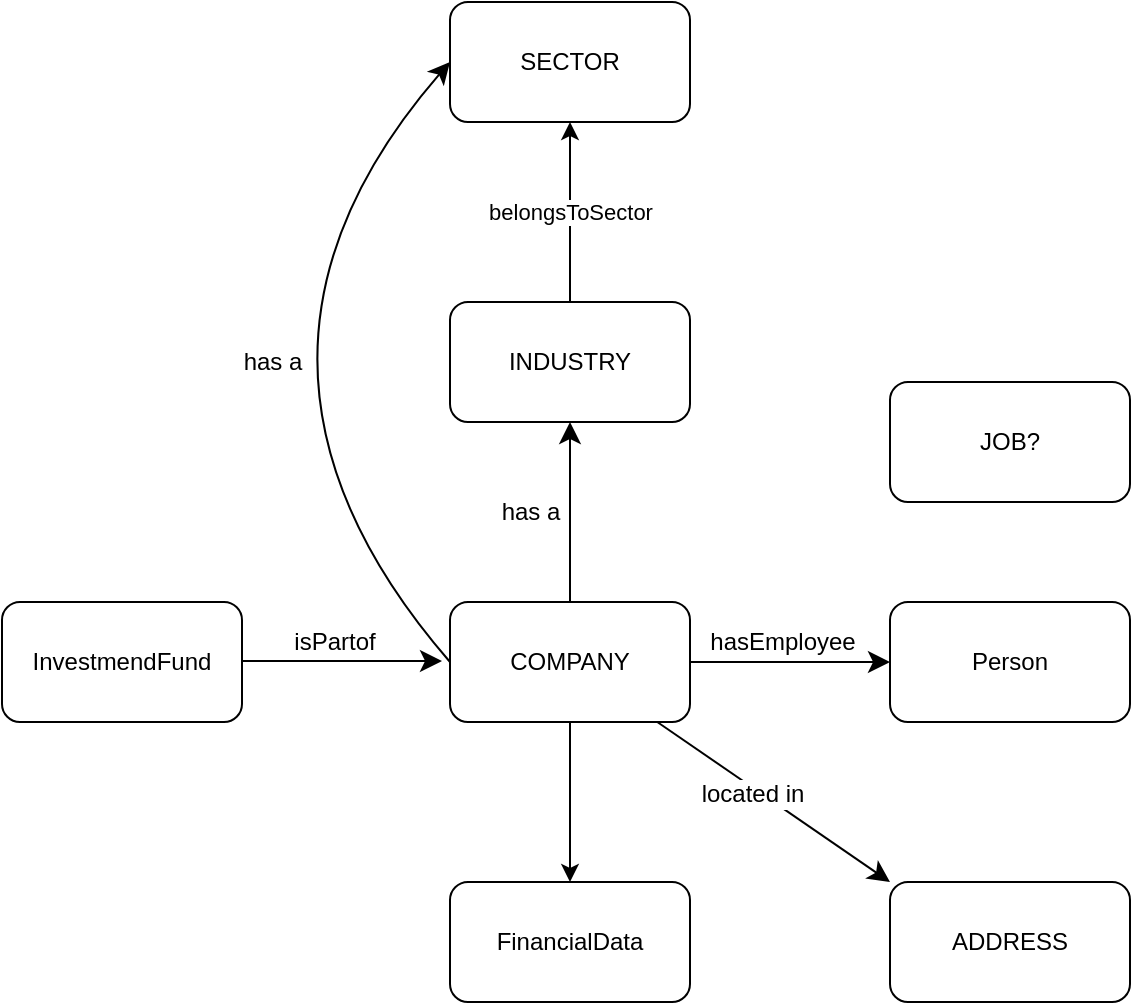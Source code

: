 <mxfile version="24.2.0" type="device">
  <diagram name="Seite-1" id="hUYF5aSd3cpWdoB7X-0e">
    <mxGraphModel dx="794" dy="973" grid="1" gridSize="22" guides="1" tooltips="1" connect="1" arrows="1" fold="1" page="1" pageScale="1" pageWidth="3000" pageHeight="3000" background="none" math="0" shadow="0">
      <root>
        <mxCell id="0" />
        <mxCell id="1" parent="0" />
        <mxCell id="jL7Q_DGKL51akEEEm9NI-15" style="edgeStyle=none;curved=1;rounded=0;orthogonalLoop=1;jettySize=auto;html=1;entryX=0;entryY=0;entryDx=0;entryDy=0;fontSize=12;startSize=8;endSize=8;" parent="1" source="jL7Q_DGKL51akEEEm9NI-2" target="jL7Q_DGKL51akEEEm9NI-13" edge="1">
          <mxGeometry relative="1" as="geometry" />
        </mxCell>
        <mxCell id="jL7Q_DGKL51akEEEm9NI-16" value="located in" style="edgeLabel;html=1;align=center;verticalAlign=middle;resizable=0;points=[];fontSize=12;" parent="jL7Q_DGKL51akEEEm9NI-15" vertex="1" connectable="0">
          <mxGeometry x="-0.017" y="-2" relative="1" as="geometry">
            <mxPoint x="-9" y="-5" as="offset" />
          </mxGeometry>
        </mxCell>
        <mxCell id="jL7Q_DGKL51akEEEm9NI-20" style="edgeStyle=none;curved=1;rounded=0;orthogonalLoop=1;jettySize=auto;html=1;entryX=0.5;entryY=1;entryDx=0;entryDy=0;fontSize=12;startSize=8;endSize=8;" parent="1" source="jL7Q_DGKL51akEEEm9NI-2" target="jL7Q_DGKL51akEEEm9NI-18" edge="1">
          <mxGeometry relative="1" as="geometry" />
        </mxCell>
        <mxCell id="jL7Q_DGKL51akEEEm9NI-22" value="has a" style="edgeLabel;html=1;align=center;verticalAlign=middle;resizable=0;points=[];fontSize=12;" parent="jL7Q_DGKL51akEEEm9NI-20" vertex="1" connectable="0">
          <mxGeometry x="0.004" relative="1" as="geometry">
            <mxPoint x="-20" as="offset" />
          </mxGeometry>
        </mxCell>
        <mxCell id="cFpB28V_D8ZFhYfqeKpF-5" style="edgeStyle=orthogonalEdgeStyle;rounded=0;orthogonalLoop=1;jettySize=auto;html=1;entryX=0.5;entryY=0;entryDx=0;entryDy=0;" parent="1" source="jL7Q_DGKL51akEEEm9NI-2" target="cFpB28V_D8ZFhYfqeKpF-4" edge="1">
          <mxGeometry relative="1" as="geometry" />
        </mxCell>
        <mxCell id="jL7Q_DGKL51akEEEm9NI-2" value="COMPANY" style="rounded=1;whiteSpace=wrap;html=1;" parent="1" vertex="1">
          <mxGeometry x="1126" y="652" width="120" height="60" as="geometry" />
        </mxCell>
        <mxCell id="jL7Q_DGKL51akEEEm9NI-5" value="" style="endArrow=classic;html=1;rounded=0;fontSize=12;startSize=8;endSize=8;curved=1;exitX=1;exitY=0.5;exitDx=0;exitDy=0;entryX=0;entryY=0.5;entryDx=0;entryDy=0;" parent="1" source="jL7Q_DGKL51akEEEm9NI-2" target="jL7Q_DGKL51akEEEm9NI-6" edge="1">
          <mxGeometry width="50" height="50" relative="1" as="geometry">
            <mxPoint x="1366" y="892" as="sourcePoint" />
            <mxPoint x="1336" y="682" as="targetPoint" />
          </mxGeometry>
        </mxCell>
        <mxCell id="jL7Q_DGKL51akEEEm9NI-7" value="hasEmployee" style="edgeLabel;html=1;align=center;verticalAlign=middle;resizable=0;points=[];fontSize=12;" parent="jL7Q_DGKL51akEEEm9NI-5" vertex="1" connectable="0">
          <mxGeometry x="-0.089" y="1" relative="1" as="geometry">
            <mxPoint y="-9" as="offset" />
          </mxGeometry>
        </mxCell>
        <mxCell id="jL7Q_DGKL51akEEEm9NI-6" value="Person" style="rounded=1;whiteSpace=wrap;html=1;" parent="1" vertex="1">
          <mxGeometry x="1346" y="652.0" width="120" height="60" as="geometry" />
        </mxCell>
        <mxCell id="jL7Q_DGKL51akEEEm9NI-13" value="ADDRESS" style="rounded=1;whiteSpace=wrap;html=1;" parent="1" vertex="1">
          <mxGeometry x="1346" y="792" width="120" height="60" as="geometry" />
        </mxCell>
        <mxCell id="eU0pKkIWSHJozhpE7N9M-1" value="belongsToSector" style="edgeStyle=orthogonalEdgeStyle;rounded=0;orthogonalLoop=1;jettySize=auto;html=1;" edge="1" parent="1" source="jL7Q_DGKL51akEEEm9NI-18" target="jL7Q_DGKL51akEEEm9NI-19">
          <mxGeometry relative="1" as="geometry" />
        </mxCell>
        <mxCell id="jL7Q_DGKL51akEEEm9NI-18" value="INDUSTRY" style="rounded=1;whiteSpace=wrap;html=1;" parent="1" vertex="1">
          <mxGeometry x="1126" y="502" width="120" height="60" as="geometry" />
        </mxCell>
        <mxCell id="jL7Q_DGKL51akEEEm9NI-19" value="SECTOR" style="rounded=1;whiteSpace=wrap;html=1;" parent="1" vertex="1">
          <mxGeometry x="1126" y="352" width="120" height="60" as="geometry" />
        </mxCell>
        <mxCell id="jL7Q_DGKL51akEEEm9NI-30" value="" style="curved=1;endArrow=classic;html=1;rounded=0;fontSize=12;startSize=8;endSize=8;entryX=0;entryY=0.5;entryDx=0;entryDy=0;exitX=0;exitY=0.5;exitDx=0;exitDy=0;" parent="1" source="jL7Q_DGKL51akEEEm9NI-2" target="jL7Q_DGKL51akEEEm9NI-19" edge="1">
          <mxGeometry width="50" height="50" relative="1" as="geometry">
            <mxPoint x="1016" y="612" as="sourcePoint" />
            <mxPoint x="1066" y="562" as="targetPoint" />
            <Array as="points">
              <mxPoint x="996" y="532" />
            </Array>
          </mxGeometry>
        </mxCell>
        <mxCell id="jL7Q_DGKL51akEEEm9NI-31" value="has a" style="edgeLabel;html=1;align=center;verticalAlign=middle;resizable=0;points=[];fontSize=12;" parent="jL7Q_DGKL51akEEEm9NI-30" vertex="1" connectable="0">
          <mxGeometry x="0.214" y="-46" relative="1" as="geometry">
            <mxPoint x="-22" y="2" as="offset" />
          </mxGeometry>
        </mxCell>
        <mxCell id="6gmPq90XaNqOsqY7wAAO-1" value="InvestmendFund" style="rounded=1;whiteSpace=wrap;html=1;" parent="1" vertex="1">
          <mxGeometry x="902" y="652" width="120" height="60" as="geometry" />
        </mxCell>
        <mxCell id="gF2HwahHedKyZhC_ycx6-1" value="JOB?" style="rounded=1;whiteSpace=wrap;html=1;" parent="1" vertex="1">
          <mxGeometry x="1346" y="542" width="120" height="60" as="geometry" />
        </mxCell>
        <mxCell id="cFpB28V_D8ZFhYfqeKpF-1" value="" style="endArrow=classic;html=1;rounded=0;fontSize=12;startSize=8;endSize=8;curved=1;exitX=1;exitY=0.5;exitDx=0;exitDy=0;entryX=0;entryY=0.5;entryDx=0;entryDy=0;" parent="1" edge="1">
          <mxGeometry width="50" height="50" relative="1" as="geometry">
            <mxPoint x="1022" y="681.5" as="sourcePoint" />
            <mxPoint x="1122" y="681.5" as="targetPoint" />
          </mxGeometry>
        </mxCell>
        <mxCell id="cFpB28V_D8ZFhYfqeKpF-2" value="isPartof" style="edgeLabel;html=1;align=center;verticalAlign=middle;resizable=0;points=[];fontSize=12;" parent="cFpB28V_D8ZFhYfqeKpF-1" vertex="1" connectable="0">
          <mxGeometry x="-0.089" y="1" relative="1" as="geometry">
            <mxPoint y="-9" as="offset" />
          </mxGeometry>
        </mxCell>
        <mxCell id="cFpB28V_D8ZFhYfqeKpF-4" value="FinancialData" style="rounded=1;whiteSpace=wrap;html=1;" parent="1" vertex="1">
          <mxGeometry x="1126" y="792" width="120" height="60" as="geometry" />
        </mxCell>
      </root>
    </mxGraphModel>
  </diagram>
</mxfile>
